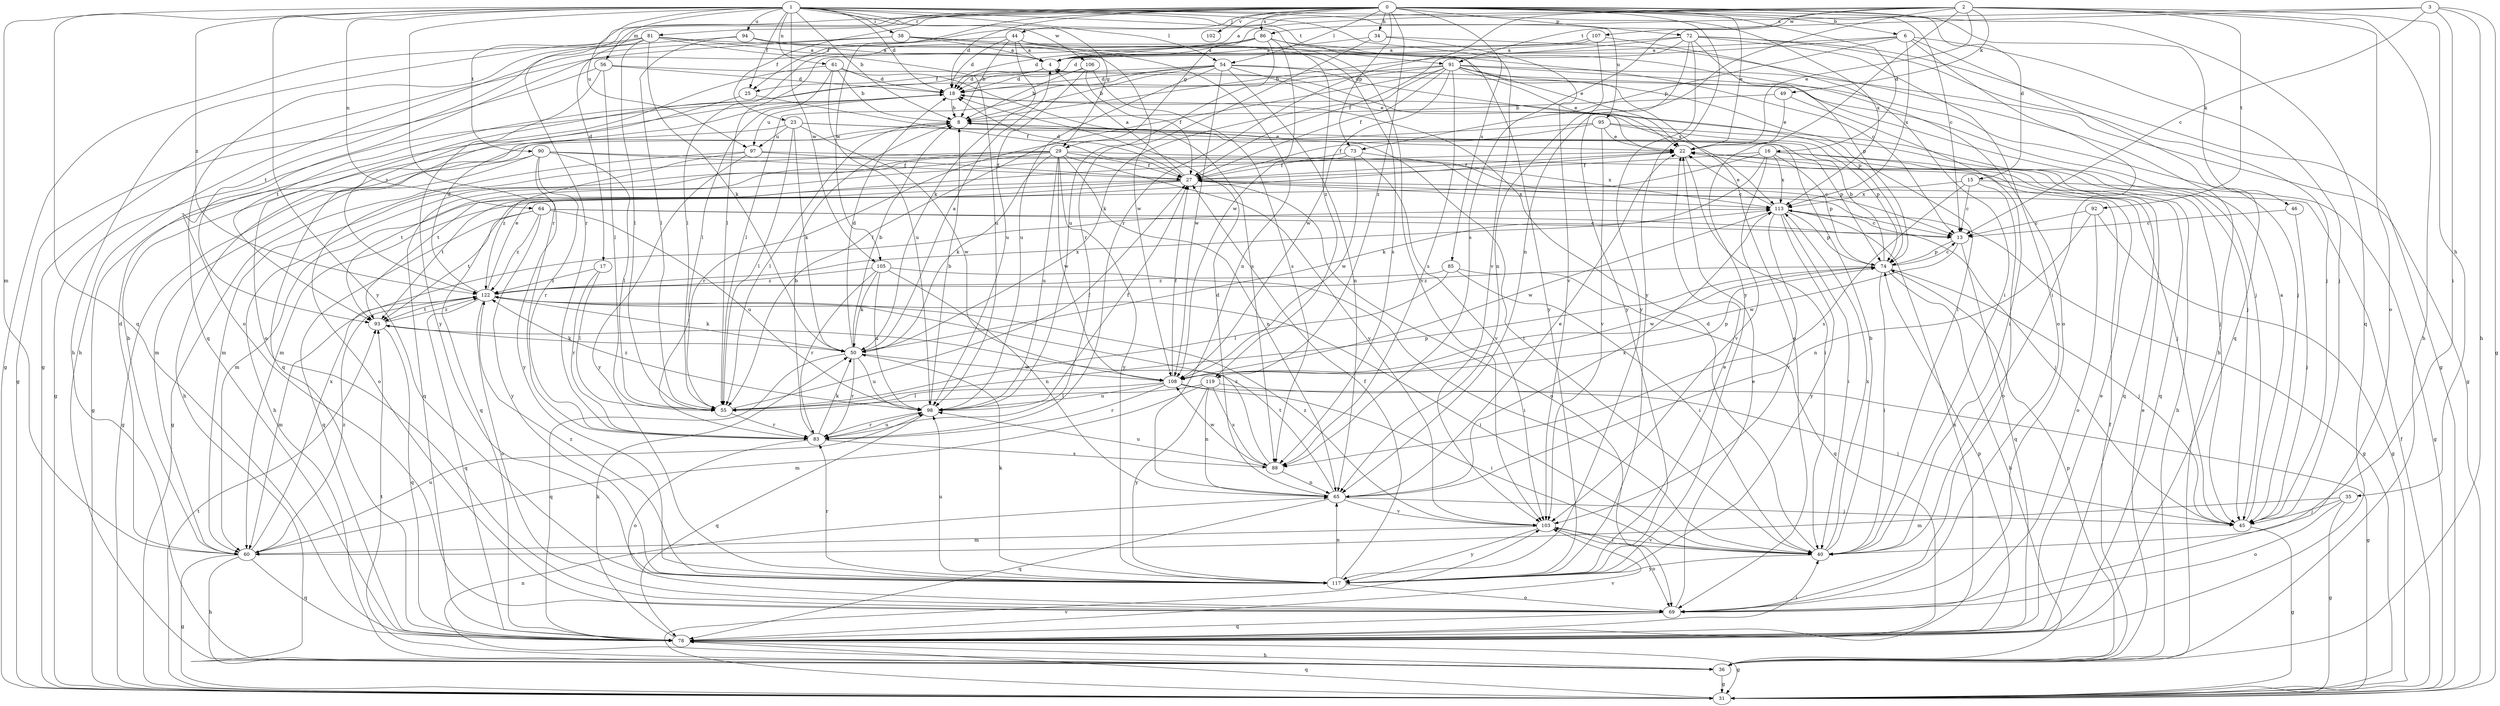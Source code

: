 strict digraph  {
0;
1;
2;
3;
4;
6;
8;
13;
15;
16;
17;
18;
22;
23;
25;
27;
29;
31;
34;
35;
36;
38;
40;
44;
45;
46;
49;
50;
54;
55;
56;
60;
61;
64;
65;
69;
72;
73;
74;
78;
81;
83;
85;
86;
88;
90;
91;
92;
93;
94;
95;
97;
98;
102;
103;
105;
106;
107;
108;
113;
117;
119;
122;
0 -> 4  [label=a];
0 -> 6  [label=b];
0 -> 13  [label=c];
0 -> 15  [label=d];
0 -> 16  [label=d];
0 -> 17  [label=d];
0 -> 18  [label=d];
0 -> 22  [label=e];
0 -> 23  [label=f];
0 -> 34  [label=h];
0 -> 44  [label=j];
0 -> 46  [label=k];
0 -> 54  [label=l];
0 -> 72  [label=p];
0 -> 73  [label=p];
0 -> 78  [label=q];
0 -> 81  [label=r];
0 -> 83  [label=r];
0 -> 85  [label=s];
0 -> 86  [label=s];
0 -> 90  [label=t];
0 -> 102  [label=v];
0 -> 105  [label=w];
0 -> 117  [label=y];
0 -> 119  [label=z];
1 -> 8  [label=b];
1 -> 18  [label=d];
1 -> 25  [label=f];
1 -> 29  [label=g];
1 -> 38  [label=i];
1 -> 54  [label=l];
1 -> 56  [label=m];
1 -> 60  [label=m];
1 -> 61  [label=n];
1 -> 64  [label=n];
1 -> 78  [label=q];
1 -> 83  [label=r];
1 -> 91  [label=t];
1 -> 94  [label=u];
1 -> 95  [label=u];
1 -> 97  [label=u];
1 -> 103  [label=v];
1 -> 105  [label=w];
1 -> 106  [label=w];
1 -> 113  [label=x];
1 -> 117  [label=y];
1 -> 119  [label=z];
1 -> 122  [label=z];
2 -> 22  [label=e];
2 -> 25  [label=f];
2 -> 29  [label=g];
2 -> 35  [label=h];
2 -> 36  [label=h];
2 -> 49  [label=k];
2 -> 65  [label=n];
2 -> 69  [label=o];
2 -> 83  [label=r];
2 -> 91  [label=t];
2 -> 92  [label=t];
2 -> 107  [label=w];
2 -> 117  [label=y];
3 -> 13  [label=c];
3 -> 31  [label=g];
3 -> 36  [label=h];
3 -> 40  [label=i];
3 -> 86  [label=s];
3 -> 88  [label=s];
4 -> 18  [label=d];
4 -> 25  [label=f];
6 -> 4  [label=a];
6 -> 27  [label=f];
6 -> 40  [label=i];
6 -> 45  [label=j];
6 -> 73  [label=p];
6 -> 78  [label=q];
6 -> 113  [label=x];
8 -> 22  [label=e];
8 -> 36  [label=h];
8 -> 55  [label=l];
13 -> 74  [label=p];
13 -> 78  [label=q];
13 -> 108  [label=w];
15 -> 13  [label=c];
15 -> 31  [label=g];
15 -> 69  [label=o];
15 -> 88  [label=s];
15 -> 113  [label=x];
16 -> 27  [label=f];
16 -> 36  [label=h];
16 -> 50  [label=k];
16 -> 60  [label=m];
16 -> 74  [label=p];
16 -> 78  [label=q];
16 -> 103  [label=v];
16 -> 113  [label=x];
17 -> 55  [label=l];
17 -> 83  [label=r];
17 -> 122  [label=z];
18 -> 8  [label=b];
18 -> 31  [label=g];
18 -> 45  [label=j];
18 -> 97  [label=u];
22 -> 27  [label=f];
22 -> 40  [label=i];
22 -> 78  [label=q];
22 -> 93  [label=t];
23 -> 31  [label=g];
23 -> 40  [label=i];
23 -> 50  [label=k];
23 -> 55  [label=l];
23 -> 74  [label=p];
23 -> 97  [label=u];
23 -> 108  [label=w];
25 -> 27  [label=f];
25 -> 78  [label=q];
27 -> 4  [label=a];
27 -> 18  [label=d];
27 -> 60  [label=m];
27 -> 69  [label=o];
27 -> 78  [label=q];
27 -> 93  [label=t];
27 -> 113  [label=x];
29 -> 27  [label=f];
29 -> 31  [label=g];
29 -> 36  [label=h];
29 -> 45  [label=j];
29 -> 50  [label=k];
29 -> 60  [label=m];
29 -> 65  [label=n];
29 -> 78  [label=q];
29 -> 98  [label=u];
29 -> 103  [label=v];
29 -> 108  [label=w];
29 -> 117  [label=y];
31 -> 27  [label=f];
31 -> 78  [label=q];
31 -> 93  [label=t];
31 -> 103  [label=v];
34 -> 4  [label=a];
34 -> 36  [label=h];
34 -> 98  [label=u];
34 -> 103  [label=v];
35 -> 31  [label=g];
35 -> 45  [label=j];
35 -> 60  [label=m];
35 -> 69  [label=o];
36 -> 22  [label=e];
36 -> 27  [label=f];
36 -> 31  [label=g];
36 -> 65  [label=n];
36 -> 74  [label=p];
36 -> 93  [label=t];
38 -> 4  [label=a];
38 -> 36  [label=h];
38 -> 65  [label=n];
38 -> 69  [label=o];
38 -> 108  [label=w];
40 -> 8  [label=b];
40 -> 18  [label=d];
40 -> 103  [label=v];
40 -> 113  [label=x];
40 -> 117  [label=y];
44 -> 4  [label=a];
44 -> 8  [label=b];
44 -> 18  [label=d];
44 -> 31  [label=g];
44 -> 50  [label=k];
44 -> 88  [label=s];
44 -> 103  [label=v];
45 -> 4  [label=a];
45 -> 31  [label=g];
46 -> 13  [label=c];
46 -> 45  [label=j];
49 -> 8  [label=b];
49 -> 22  [label=e];
49 -> 40  [label=i];
50 -> 4  [label=a];
50 -> 8  [label=b];
50 -> 18  [label=d];
50 -> 78  [label=q];
50 -> 83  [label=r];
50 -> 98  [label=u];
50 -> 108  [label=w];
54 -> 8  [label=b];
54 -> 18  [label=d];
54 -> 22  [label=e];
54 -> 45  [label=j];
54 -> 55  [label=l];
54 -> 65  [label=n];
54 -> 69  [label=o];
54 -> 74  [label=p];
54 -> 98  [label=u];
54 -> 108  [label=w];
55 -> 27  [label=f];
55 -> 74  [label=p];
55 -> 83  [label=r];
56 -> 18  [label=d];
56 -> 31  [label=g];
56 -> 55  [label=l];
56 -> 113  [label=x];
56 -> 117  [label=y];
60 -> 8  [label=b];
60 -> 18  [label=d];
60 -> 31  [label=g];
60 -> 36  [label=h];
60 -> 78  [label=q];
60 -> 98  [label=u];
60 -> 113  [label=x];
60 -> 122  [label=z];
61 -> 8  [label=b];
61 -> 18  [label=d];
61 -> 55  [label=l];
61 -> 88  [label=s];
61 -> 98  [label=u];
61 -> 122  [label=z];
64 -> 13  [label=c];
64 -> 45  [label=j];
64 -> 78  [label=q];
64 -> 93  [label=t];
64 -> 98  [label=u];
64 -> 117  [label=y];
64 -> 122  [label=z];
65 -> 18  [label=d];
65 -> 22  [label=e];
65 -> 45  [label=j];
65 -> 78  [label=q];
65 -> 93  [label=t];
65 -> 103  [label=v];
65 -> 113  [label=x];
69 -> 22  [label=e];
69 -> 78  [label=q];
72 -> 4  [label=a];
72 -> 8  [label=b];
72 -> 18  [label=d];
72 -> 31  [label=g];
72 -> 45  [label=j];
72 -> 65  [label=n];
72 -> 69  [label=o];
72 -> 74  [label=p];
72 -> 117  [label=y];
73 -> 27  [label=f];
73 -> 93  [label=t];
73 -> 103  [label=v];
73 -> 108  [label=w];
73 -> 113  [label=x];
74 -> 8  [label=b];
74 -> 13  [label=c];
74 -> 36  [label=h];
74 -> 40  [label=i];
74 -> 45  [label=j];
74 -> 108  [label=w];
74 -> 122  [label=z];
78 -> 22  [label=e];
78 -> 31  [label=g];
78 -> 36  [label=h];
78 -> 40  [label=i];
78 -> 50  [label=k];
78 -> 74  [label=p];
78 -> 103  [label=v];
78 -> 113  [label=x];
81 -> 4  [label=a];
81 -> 22  [label=e];
81 -> 31  [label=g];
81 -> 36  [label=h];
81 -> 50  [label=k];
81 -> 55  [label=l];
81 -> 78  [label=q];
81 -> 98  [label=u];
83 -> 8  [label=b];
83 -> 50  [label=k];
83 -> 69  [label=o];
83 -> 88  [label=s];
83 -> 98  [label=u];
85 -> 40  [label=i];
85 -> 55  [label=l];
85 -> 78  [label=q];
85 -> 122  [label=z];
86 -> 4  [label=a];
86 -> 18  [label=d];
86 -> 55  [label=l];
86 -> 69  [label=o];
86 -> 83  [label=r];
86 -> 108  [label=w];
86 -> 117  [label=y];
88 -> 65  [label=n];
88 -> 98  [label=u];
88 -> 108  [label=w];
88 -> 122  [label=z];
90 -> 13  [label=c];
90 -> 27  [label=f];
90 -> 31  [label=g];
90 -> 55  [label=l];
90 -> 60  [label=m];
90 -> 83  [label=r];
90 -> 117  [label=y];
91 -> 18  [label=d];
91 -> 22  [label=e];
91 -> 27  [label=f];
91 -> 31  [label=g];
91 -> 40  [label=i];
91 -> 45  [label=j];
91 -> 50  [label=k];
91 -> 55  [label=l];
91 -> 69  [label=o];
91 -> 88  [label=s];
91 -> 93  [label=t];
91 -> 108  [label=w];
92 -> 13  [label=c];
92 -> 31  [label=g];
92 -> 65  [label=n];
92 -> 69  [label=o];
93 -> 50  [label=k];
93 -> 78  [label=q];
93 -> 122  [label=z];
94 -> 4  [label=a];
94 -> 13  [label=c];
94 -> 55  [label=l];
94 -> 93  [label=t];
95 -> 22  [label=e];
95 -> 27  [label=f];
95 -> 45  [label=j];
95 -> 74  [label=p];
95 -> 83  [label=r];
95 -> 103  [label=v];
97 -> 13  [label=c];
97 -> 27  [label=f];
97 -> 69  [label=o];
97 -> 117  [label=y];
97 -> 122  [label=z];
98 -> 8  [label=b];
98 -> 27  [label=f];
98 -> 78  [label=q];
98 -> 83  [label=r];
98 -> 122  [label=z];
103 -> 40  [label=i];
103 -> 60  [label=m];
103 -> 69  [label=o];
103 -> 117  [label=y];
103 -> 122  [label=z];
105 -> 40  [label=i];
105 -> 50  [label=k];
105 -> 65  [label=n];
105 -> 83  [label=r];
105 -> 98  [label=u];
105 -> 122  [label=z];
106 -> 8  [label=b];
106 -> 18  [label=d];
106 -> 27  [label=f];
106 -> 88  [label=s];
106 -> 98  [label=u];
107 -> 4  [label=a];
107 -> 40  [label=i];
107 -> 55  [label=l];
107 -> 117  [label=y];
108 -> 27  [label=f];
108 -> 31  [label=g];
108 -> 40  [label=i];
108 -> 55  [label=l];
108 -> 74  [label=p];
108 -> 83  [label=r];
108 -> 98  [label=u];
113 -> 13  [label=c];
113 -> 22  [label=e];
113 -> 31  [label=g];
113 -> 40  [label=i];
113 -> 74  [label=p];
113 -> 103  [label=v];
113 -> 108  [label=w];
113 -> 117  [label=y];
117 -> 22  [label=e];
117 -> 27  [label=f];
117 -> 50  [label=k];
117 -> 65  [label=n];
117 -> 69  [label=o];
117 -> 83  [label=r];
117 -> 98  [label=u];
117 -> 122  [label=z];
119 -> 45  [label=j];
119 -> 55  [label=l];
119 -> 60  [label=m];
119 -> 65  [label=n];
119 -> 88  [label=s];
119 -> 117  [label=y];
122 -> 18  [label=d];
122 -> 22  [label=e];
122 -> 40  [label=i];
122 -> 50  [label=k];
122 -> 60  [label=m];
122 -> 69  [label=o];
122 -> 78  [label=q];
122 -> 93  [label=t];
122 -> 113  [label=x];
}
